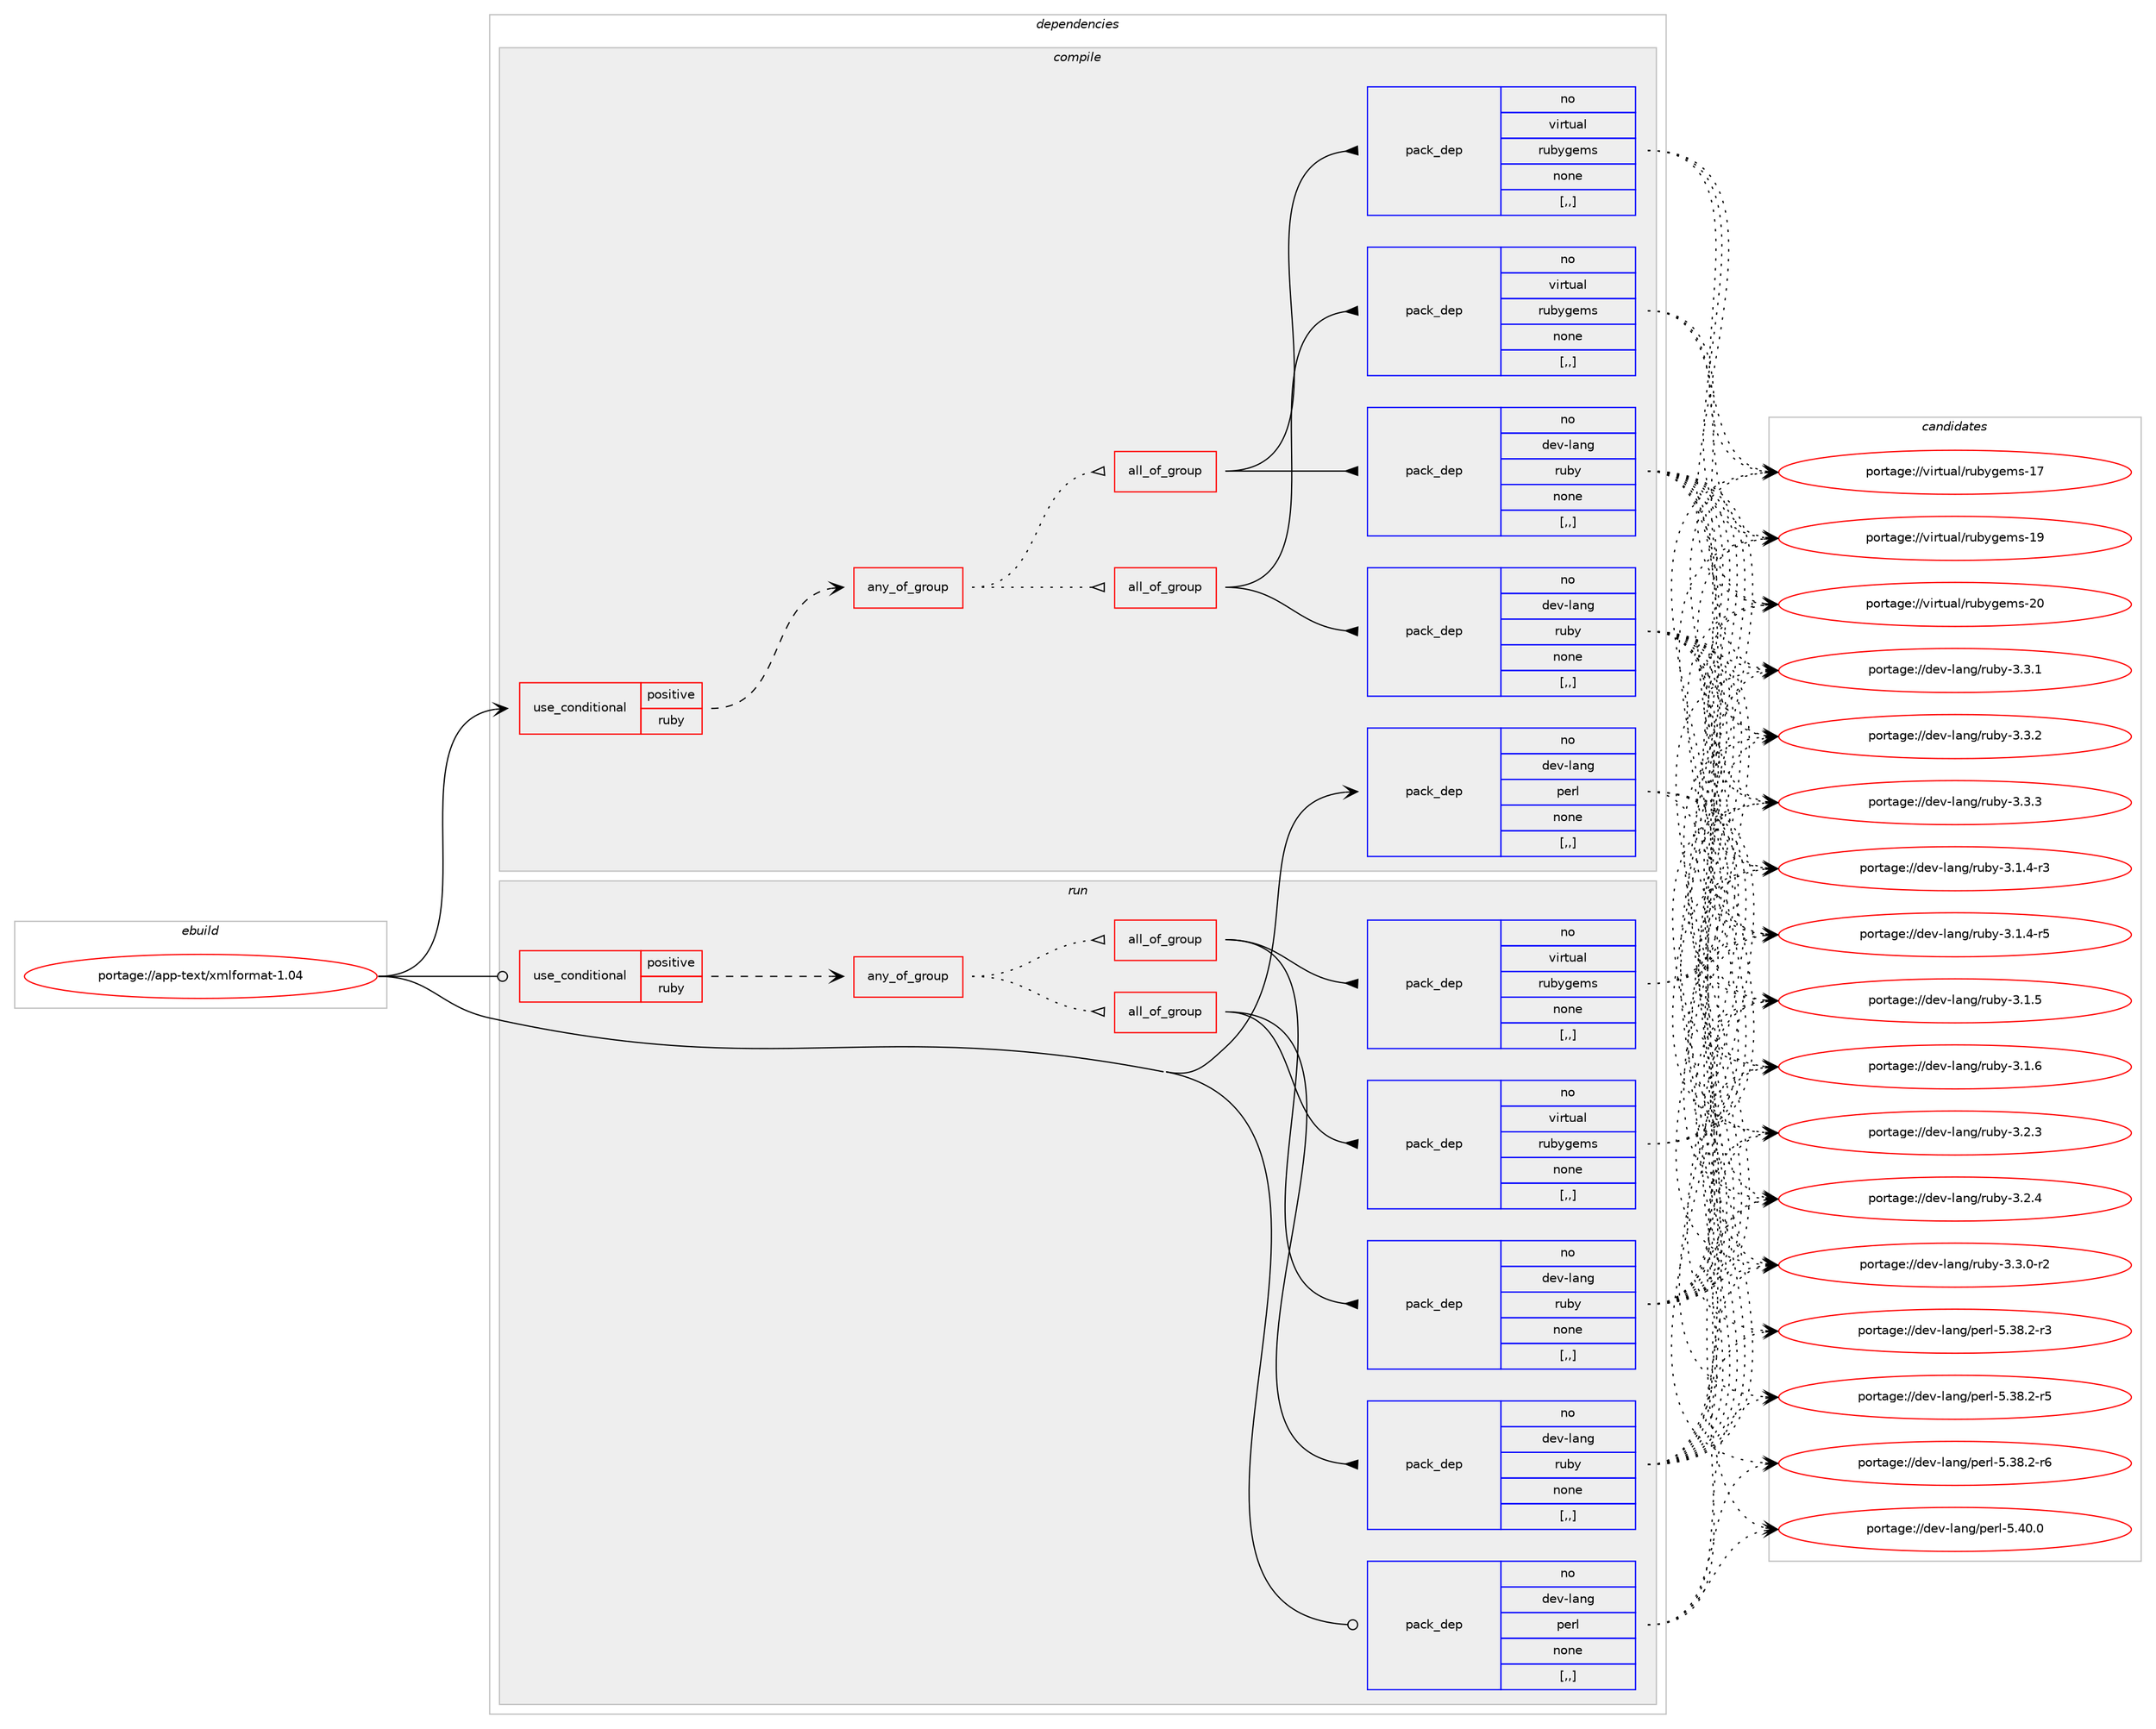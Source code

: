 digraph prolog {

# *************
# Graph options
# *************

newrank=true;
concentrate=true;
compound=true;
graph [rankdir=LR,fontname=Helvetica,fontsize=10,ranksep=1.5];#, ranksep=2.5, nodesep=0.2];
edge  [arrowhead=vee];
node  [fontname=Helvetica,fontsize=10];

# **********
# The ebuild
# **********

subgraph cluster_leftcol {
color=gray;
rank=same;
label=<<i>ebuild</i>>;
id [label="portage://app-text/xmlformat-1.04", color=red, width=4, href="../app-text/xmlformat-1.04.svg"];
}

# ****************
# The dependencies
# ****************

subgraph cluster_midcol {
color=gray;
label=<<i>dependencies</i>>;
subgraph cluster_compile {
fillcolor="#eeeeee";
style=filled;
label=<<i>compile</i>>;
subgraph cond15842 {
dependency58991 [label=<<TABLE BORDER="0" CELLBORDER="1" CELLSPACING="0" CELLPADDING="4"><TR><TD ROWSPAN="3" CELLPADDING="10">use_conditional</TD></TR><TR><TD>positive</TD></TR><TR><TD>ruby</TD></TR></TABLE>>, shape=none, color=red];
subgraph any435 {
dependency58992 [label=<<TABLE BORDER="0" CELLBORDER="1" CELLSPACING="0" CELLPADDING="4"><TR><TD CELLPADDING="10">any_of_group</TD></TR></TABLE>>, shape=none, color=red];subgraph all54 {
dependency58993 [label=<<TABLE BORDER="0" CELLBORDER="1" CELLSPACING="0" CELLPADDING="4"><TR><TD CELLPADDING="10">all_of_group</TD></TR></TABLE>>, shape=none, color=red];subgraph pack42663 {
dependency58994 [label=<<TABLE BORDER="0" CELLBORDER="1" CELLSPACING="0" CELLPADDING="4" WIDTH="220"><TR><TD ROWSPAN="6" CELLPADDING="30">pack_dep</TD></TR><TR><TD WIDTH="110">no</TD></TR><TR><TD>dev-lang</TD></TR><TR><TD>ruby</TD></TR><TR><TD>none</TD></TR><TR><TD>[,,]</TD></TR></TABLE>>, shape=none, color=blue];
}
dependency58993:e -> dependency58994:w [weight=20,style="solid",arrowhead="inv"];
subgraph pack42664 {
dependency58995 [label=<<TABLE BORDER="0" CELLBORDER="1" CELLSPACING="0" CELLPADDING="4" WIDTH="220"><TR><TD ROWSPAN="6" CELLPADDING="30">pack_dep</TD></TR><TR><TD WIDTH="110">no</TD></TR><TR><TD>virtual</TD></TR><TR><TD>rubygems</TD></TR><TR><TD>none</TD></TR><TR><TD>[,,]</TD></TR></TABLE>>, shape=none, color=blue];
}
dependency58993:e -> dependency58995:w [weight=20,style="solid",arrowhead="inv"];
}
dependency58992:e -> dependency58993:w [weight=20,style="dotted",arrowhead="oinv"];
subgraph all55 {
dependency58996 [label=<<TABLE BORDER="0" CELLBORDER="1" CELLSPACING="0" CELLPADDING="4"><TR><TD CELLPADDING="10">all_of_group</TD></TR></TABLE>>, shape=none, color=red];subgraph pack42665 {
dependency58997 [label=<<TABLE BORDER="0" CELLBORDER="1" CELLSPACING="0" CELLPADDING="4" WIDTH="220"><TR><TD ROWSPAN="6" CELLPADDING="30">pack_dep</TD></TR><TR><TD WIDTH="110">no</TD></TR><TR><TD>dev-lang</TD></TR><TR><TD>ruby</TD></TR><TR><TD>none</TD></TR><TR><TD>[,,]</TD></TR></TABLE>>, shape=none, color=blue];
}
dependency58996:e -> dependency58997:w [weight=20,style="solid",arrowhead="inv"];
subgraph pack42666 {
dependency58998 [label=<<TABLE BORDER="0" CELLBORDER="1" CELLSPACING="0" CELLPADDING="4" WIDTH="220"><TR><TD ROWSPAN="6" CELLPADDING="30">pack_dep</TD></TR><TR><TD WIDTH="110">no</TD></TR><TR><TD>virtual</TD></TR><TR><TD>rubygems</TD></TR><TR><TD>none</TD></TR><TR><TD>[,,]</TD></TR></TABLE>>, shape=none, color=blue];
}
dependency58996:e -> dependency58998:w [weight=20,style="solid",arrowhead="inv"];
}
dependency58992:e -> dependency58996:w [weight=20,style="dotted",arrowhead="oinv"];
}
dependency58991:e -> dependency58992:w [weight=20,style="dashed",arrowhead="vee"];
}
id:e -> dependency58991:w [weight=20,style="solid",arrowhead="vee"];
subgraph pack42667 {
dependency58999 [label=<<TABLE BORDER="0" CELLBORDER="1" CELLSPACING="0" CELLPADDING="4" WIDTH="220"><TR><TD ROWSPAN="6" CELLPADDING="30">pack_dep</TD></TR><TR><TD WIDTH="110">no</TD></TR><TR><TD>dev-lang</TD></TR><TR><TD>perl</TD></TR><TR><TD>none</TD></TR><TR><TD>[,,]</TD></TR></TABLE>>, shape=none, color=blue];
}
id:e -> dependency58999:w [weight=20,style="solid",arrowhead="vee"];
}
subgraph cluster_compileandrun {
fillcolor="#eeeeee";
style=filled;
label=<<i>compile and run</i>>;
}
subgraph cluster_run {
fillcolor="#eeeeee";
style=filled;
label=<<i>run</i>>;
subgraph cond15843 {
dependency59000 [label=<<TABLE BORDER="0" CELLBORDER="1" CELLSPACING="0" CELLPADDING="4"><TR><TD ROWSPAN="3" CELLPADDING="10">use_conditional</TD></TR><TR><TD>positive</TD></TR><TR><TD>ruby</TD></TR></TABLE>>, shape=none, color=red];
subgraph any436 {
dependency59001 [label=<<TABLE BORDER="0" CELLBORDER="1" CELLSPACING="0" CELLPADDING="4"><TR><TD CELLPADDING="10">any_of_group</TD></TR></TABLE>>, shape=none, color=red];subgraph all56 {
dependency59002 [label=<<TABLE BORDER="0" CELLBORDER="1" CELLSPACING="0" CELLPADDING="4"><TR><TD CELLPADDING="10">all_of_group</TD></TR></TABLE>>, shape=none, color=red];subgraph pack42668 {
dependency59003 [label=<<TABLE BORDER="0" CELLBORDER="1" CELLSPACING="0" CELLPADDING="4" WIDTH="220"><TR><TD ROWSPAN="6" CELLPADDING="30">pack_dep</TD></TR><TR><TD WIDTH="110">no</TD></TR><TR><TD>dev-lang</TD></TR><TR><TD>ruby</TD></TR><TR><TD>none</TD></TR><TR><TD>[,,]</TD></TR></TABLE>>, shape=none, color=blue];
}
dependency59002:e -> dependency59003:w [weight=20,style="solid",arrowhead="inv"];
subgraph pack42669 {
dependency59004 [label=<<TABLE BORDER="0" CELLBORDER="1" CELLSPACING="0" CELLPADDING="4" WIDTH="220"><TR><TD ROWSPAN="6" CELLPADDING="30">pack_dep</TD></TR><TR><TD WIDTH="110">no</TD></TR><TR><TD>virtual</TD></TR><TR><TD>rubygems</TD></TR><TR><TD>none</TD></TR><TR><TD>[,,]</TD></TR></TABLE>>, shape=none, color=blue];
}
dependency59002:e -> dependency59004:w [weight=20,style="solid",arrowhead="inv"];
}
dependency59001:e -> dependency59002:w [weight=20,style="dotted",arrowhead="oinv"];
subgraph all57 {
dependency59005 [label=<<TABLE BORDER="0" CELLBORDER="1" CELLSPACING="0" CELLPADDING="4"><TR><TD CELLPADDING="10">all_of_group</TD></TR></TABLE>>, shape=none, color=red];subgraph pack42670 {
dependency59006 [label=<<TABLE BORDER="0" CELLBORDER="1" CELLSPACING="0" CELLPADDING="4" WIDTH="220"><TR><TD ROWSPAN="6" CELLPADDING="30">pack_dep</TD></TR><TR><TD WIDTH="110">no</TD></TR><TR><TD>dev-lang</TD></TR><TR><TD>ruby</TD></TR><TR><TD>none</TD></TR><TR><TD>[,,]</TD></TR></TABLE>>, shape=none, color=blue];
}
dependency59005:e -> dependency59006:w [weight=20,style="solid",arrowhead="inv"];
subgraph pack42671 {
dependency59007 [label=<<TABLE BORDER="0" CELLBORDER="1" CELLSPACING="0" CELLPADDING="4" WIDTH="220"><TR><TD ROWSPAN="6" CELLPADDING="30">pack_dep</TD></TR><TR><TD WIDTH="110">no</TD></TR><TR><TD>virtual</TD></TR><TR><TD>rubygems</TD></TR><TR><TD>none</TD></TR><TR><TD>[,,]</TD></TR></TABLE>>, shape=none, color=blue];
}
dependency59005:e -> dependency59007:w [weight=20,style="solid",arrowhead="inv"];
}
dependency59001:e -> dependency59005:w [weight=20,style="dotted",arrowhead="oinv"];
}
dependency59000:e -> dependency59001:w [weight=20,style="dashed",arrowhead="vee"];
}
id:e -> dependency59000:w [weight=20,style="solid",arrowhead="odot"];
subgraph pack42672 {
dependency59008 [label=<<TABLE BORDER="0" CELLBORDER="1" CELLSPACING="0" CELLPADDING="4" WIDTH="220"><TR><TD ROWSPAN="6" CELLPADDING="30">pack_dep</TD></TR><TR><TD WIDTH="110">no</TD></TR><TR><TD>dev-lang</TD></TR><TR><TD>perl</TD></TR><TR><TD>none</TD></TR><TR><TD>[,,]</TD></TR></TABLE>>, shape=none, color=blue];
}
id:e -> dependency59008:w [weight=20,style="solid",arrowhead="odot"];
}
}

# **************
# The candidates
# **************

subgraph cluster_choices {
rank=same;
color=gray;
label=<<i>candidates</i>>;

subgraph choice42663 {
color=black;
nodesep=1;
choice100101118451089711010347114117981214551464946524511451 [label="portage://dev-lang/ruby-3.1.4-r3", color=red, width=4,href="../dev-lang/ruby-3.1.4-r3.svg"];
choice100101118451089711010347114117981214551464946524511453 [label="portage://dev-lang/ruby-3.1.4-r5", color=red, width=4,href="../dev-lang/ruby-3.1.4-r5.svg"];
choice10010111845108971101034711411798121455146494653 [label="portage://dev-lang/ruby-3.1.5", color=red, width=4,href="../dev-lang/ruby-3.1.5.svg"];
choice10010111845108971101034711411798121455146494654 [label="portage://dev-lang/ruby-3.1.6", color=red, width=4,href="../dev-lang/ruby-3.1.6.svg"];
choice10010111845108971101034711411798121455146504651 [label="portage://dev-lang/ruby-3.2.3", color=red, width=4,href="../dev-lang/ruby-3.2.3.svg"];
choice10010111845108971101034711411798121455146504652 [label="portage://dev-lang/ruby-3.2.4", color=red, width=4,href="../dev-lang/ruby-3.2.4.svg"];
choice100101118451089711010347114117981214551465146484511450 [label="portage://dev-lang/ruby-3.3.0-r2", color=red, width=4,href="../dev-lang/ruby-3.3.0-r2.svg"];
choice10010111845108971101034711411798121455146514649 [label="portage://dev-lang/ruby-3.3.1", color=red, width=4,href="../dev-lang/ruby-3.3.1.svg"];
choice10010111845108971101034711411798121455146514650 [label="portage://dev-lang/ruby-3.3.2", color=red, width=4,href="../dev-lang/ruby-3.3.2.svg"];
choice10010111845108971101034711411798121455146514651 [label="portage://dev-lang/ruby-3.3.3", color=red, width=4,href="../dev-lang/ruby-3.3.3.svg"];
dependency58994:e -> choice100101118451089711010347114117981214551464946524511451:w [style=dotted,weight="100"];
dependency58994:e -> choice100101118451089711010347114117981214551464946524511453:w [style=dotted,weight="100"];
dependency58994:e -> choice10010111845108971101034711411798121455146494653:w [style=dotted,weight="100"];
dependency58994:e -> choice10010111845108971101034711411798121455146494654:w [style=dotted,weight="100"];
dependency58994:e -> choice10010111845108971101034711411798121455146504651:w [style=dotted,weight="100"];
dependency58994:e -> choice10010111845108971101034711411798121455146504652:w [style=dotted,weight="100"];
dependency58994:e -> choice100101118451089711010347114117981214551465146484511450:w [style=dotted,weight="100"];
dependency58994:e -> choice10010111845108971101034711411798121455146514649:w [style=dotted,weight="100"];
dependency58994:e -> choice10010111845108971101034711411798121455146514650:w [style=dotted,weight="100"];
dependency58994:e -> choice10010111845108971101034711411798121455146514651:w [style=dotted,weight="100"];
}
subgraph choice42664 {
color=black;
nodesep=1;
choice118105114116117971084711411798121103101109115454955 [label="portage://virtual/rubygems-17", color=red, width=4,href="../virtual/rubygems-17.svg"];
choice118105114116117971084711411798121103101109115454957 [label="portage://virtual/rubygems-19", color=red, width=4,href="../virtual/rubygems-19.svg"];
choice118105114116117971084711411798121103101109115455048 [label="portage://virtual/rubygems-20", color=red, width=4,href="../virtual/rubygems-20.svg"];
dependency58995:e -> choice118105114116117971084711411798121103101109115454955:w [style=dotted,weight="100"];
dependency58995:e -> choice118105114116117971084711411798121103101109115454957:w [style=dotted,weight="100"];
dependency58995:e -> choice118105114116117971084711411798121103101109115455048:w [style=dotted,weight="100"];
}
subgraph choice42665 {
color=black;
nodesep=1;
choice100101118451089711010347114117981214551464946524511451 [label="portage://dev-lang/ruby-3.1.4-r3", color=red, width=4,href="../dev-lang/ruby-3.1.4-r3.svg"];
choice100101118451089711010347114117981214551464946524511453 [label="portage://dev-lang/ruby-3.1.4-r5", color=red, width=4,href="../dev-lang/ruby-3.1.4-r5.svg"];
choice10010111845108971101034711411798121455146494653 [label="portage://dev-lang/ruby-3.1.5", color=red, width=4,href="../dev-lang/ruby-3.1.5.svg"];
choice10010111845108971101034711411798121455146494654 [label="portage://dev-lang/ruby-3.1.6", color=red, width=4,href="../dev-lang/ruby-3.1.6.svg"];
choice10010111845108971101034711411798121455146504651 [label="portage://dev-lang/ruby-3.2.3", color=red, width=4,href="../dev-lang/ruby-3.2.3.svg"];
choice10010111845108971101034711411798121455146504652 [label="portage://dev-lang/ruby-3.2.4", color=red, width=4,href="../dev-lang/ruby-3.2.4.svg"];
choice100101118451089711010347114117981214551465146484511450 [label="portage://dev-lang/ruby-3.3.0-r2", color=red, width=4,href="../dev-lang/ruby-3.3.0-r2.svg"];
choice10010111845108971101034711411798121455146514649 [label="portage://dev-lang/ruby-3.3.1", color=red, width=4,href="../dev-lang/ruby-3.3.1.svg"];
choice10010111845108971101034711411798121455146514650 [label="portage://dev-lang/ruby-3.3.2", color=red, width=4,href="../dev-lang/ruby-3.3.2.svg"];
choice10010111845108971101034711411798121455146514651 [label="portage://dev-lang/ruby-3.3.3", color=red, width=4,href="../dev-lang/ruby-3.3.3.svg"];
dependency58997:e -> choice100101118451089711010347114117981214551464946524511451:w [style=dotted,weight="100"];
dependency58997:e -> choice100101118451089711010347114117981214551464946524511453:w [style=dotted,weight="100"];
dependency58997:e -> choice10010111845108971101034711411798121455146494653:w [style=dotted,weight="100"];
dependency58997:e -> choice10010111845108971101034711411798121455146494654:w [style=dotted,weight="100"];
dependency58997:e -> choice10010111845108971101034711411798121455146504651:w [style=dotted,weight="100"];
dependency58997:e -> choice10010111845108971101034711411798121455146504652:w [style=dotted,weight="100"];
dependency58997:e -> choice100101118451089711010347114117981214551465146484511450:w [style=dotted,weight="100"];
dependency58997:e -> choice10010111845108971101034711411798121455146514649:w [style=dotted,weight="100"];
dependency58997:e -> choice10010111845108971101034711411798121455146514650:w [style=dotted,weight="100"];
dependency58997:e -> choice10010111845108971101034711411798121455146514651:w [style=dotted,weight="100"];
}
subgraph choice42666 {
color=black;
nodesep=1;
choice118105114116117971084711411798121103101109115454955 [label="portage://virtual/rubygems-17", color=red, width=4,href="../virtual/rubygems-17.svg"];
choice118105114116117971084711411798121103101109115454957 [label="portage://virtual/rubygems-19", color=red, width=4,href="../virtual/rubygems-19.svg"];
choice118105114116117971084711411798121103101109115455048 [label="portage://virtual/rubygems-20", color=red, width=4,href="../virtual/rubygems-20.svg"];
dependency58998:e -> choice118105114116117971084711411798121103101109115454955:w [style=dotted,weight="100"];
dependency58998:e -> choice118105114116117971084711411798121103101109115454957:w [style=dotted,weight="100"];
dependency58998:e -> choice118105114116117971084711411798121103101109115455048:w [style=dotted,weight="100"];
}
subgraph choice42667 {
color=black;
nodesep=1;
choice100101118451089711010347112101114108455346515646504511451 [label="portage://dev-lang/perl-5.38.2-r3", color=red, width=4,href="../dev-lang/perl-5.38.2-r3.svg"];
choice100101118451089711010347112101114108455346515646504511453 [label="portage://dev-lang/perl-5.38.2-r5", color=red, width=4,href="../dev-lang/perl-5.38.2-r5.svg"];
choice100101118451089711010347112101114108455346515646504511454 [label="portage://dev-lang/perl-5.38.2-r6", color=red, width=4,href="../dev-lang/perl-5.38.2-r6.svg"];
choice10010111845108971101034711210111410845534652484648 [label="portage://dev-lang/perl-5.40.0", color=red, width=4,href="../dev-lang/perl-5.40.0.svg"];
dependency58999:e -> choice100101118451089711010347112101114108455346515646504511451:w [style=dotted,weight="100"];
dependency58999:e -> choice100101118451089711010347112101114108455346515646504511453:w [style=dotted,weight="100"];
dependency58999:e -> choice100101118451089711010347112101114108455346515646504511454:w [style=dotted,weight="100"];
dependency58999:e -> choice10010111845108971101034711210111410845534652484648:w [style=dotted,weight="100"];
}
subgraph choice42668 {
color=black;
nodesep=1;
choice100101118451089711010347114117981214551464946524511451 [label="portage://dev-lang/ruby-3.1.4-r3", color=red, width=4,href="../dev-lang/ruby-3.1.4-r3.svg"];
choice100101118451089711010347114117981214551464946524511453 [label="portage://dev-lang/ruby-3.1.4-r5", color=red, width=4,href="../dev-lang/ruby-3.1.4-r5.svg"];
choice10010111845108971101034711411798121455146494653 [label="portage://dev-lang/ruby-3.1.5", color=red, width=4,href="../dev-lang/ruby-3.1.5.svg"];
choice10010111845108971101034711411798121455146494654 [label="portage://dev-lang/ruby-3.1.6", color=red, width=4,href="../dev-lang/ruby-3.1.6.svg"];
choice10010111845108971101034711411798121455146504651 [label="portage://dev-lang/ruby-3.2.3", color=red, width=4,href="../dev-lang/ruby-3.2.3.svg"];
choice10010111845108971101034711411798121455146504652 [label="portage://dev-lang/ruby-3.2.4", color=red, width=4,href="../dev-lang/ruby-3.2.4.svg"];
choice100101118451089711010347114117981214551465146484511450 [label="portage://dev-lang/ruby-3.3.0-r2", color=red, width=4,href="../dev-lang/ruby-3.3.0-r2.svg"];
choice10010111845108971101034711411798121455146514649 [label="portage://dev-lang/ruby-3.3.1", color=red, width=4,href="../dev-lang/ruby-3.3.1.svg"];
choice10010111845108971101034711411798121455146514650 [label="portage://dev-lang/ruby-3.3.2", color=red, width=4,href="../dev-lang/ruby-3.3.2.svg"];
choice10010111845108971101034711411798121455146514651 [label="portage://dev-lang/ruby-3.3.3", color=red, width=4,href="../dev-lang/ruby-3.3.3.svg"];
dependency59003:e -> choice100101118451089711010347114117981214551464946524511451:w [style=dotted,weight="100"];
dependency59003:e -> choice100101118451089711010347114117981214551464946524511453:w [style=dotted,weight="100"];
dependency59003:e -> choice10010111845108971101034711411798121455146494653:w [style=dotted,weight="100"];
dependency59003:e -> choice10010111845108971101034711411798121455146494654:w [style=dotted,weight="100"];
dependency59003:e -> choice10010111845108971101034711411798121455146504651:w [style=dotted,weight="100"];
dependency59003:e -> choice10010111845108971101034711411798121455146504652:w [style=dotted,weight="100"];
dependency59003:e -> choice100101118451089711010347114117981214551465146484511450:w [style=dotted,weight="100"];
dependency59003:e -> choice10010111845108971101034711411798121455146514649:w [style=dotted,weight="100"];
dependency59003:e -> choice10010111845108971101034711411798121455146514650:w [style=dotted,weight="100"];
dependency59003:e -> choice10010111845108971101034711411798121455146514651:w [style=dotted,weight="100"];
}
subgraph choice42669 {
color=black;
nodesep=1;
choice118105114116117971084711411798121103101109115454955 [label="portage://virtual/rubygems-17", color=red, width=4,href="../virtual/rubygems-17.svg"];
choice118105114116117971084711411798121103101109115454957 [label="portage://virtual/rubygems-19", color=red, width=4,href="../virtual/rubygems-19.svg"];
choice118105114116117971084711411798121103101109115455048 [label="portage://virtual/rubygems-20", color=red, width=4,href="../virtual/rubygems-20.svg"];
dependency59004:e -> choice118105114116117971084711411798121103101109115454955:w [style=dotted,weight="100"];
dependency59004:e -> choice118105114116117971084711411798121103101109115454957:w [style=dotted,weight="100"];
dependency59004:e -> choice118105114116117971084711411798121103101109115455048:w [style=dotted,weight="100"];
}
subgraph choice42670 {
color=black;
nodesep=1;
choice100101118451089711010347114117981214551464946524511451 [label="portage://dev-lang/ruby-3.1.4-r3", color=red, width=4,href="../dev-lang/ruby-3.1.4-r3.svg"];
choice100101118451089711010347114117981214551464946524511453 [label="portage://dev-lang/ruby-3.1.4-r5", color=red, width=4,href="../dev-lang/ruby-3.1.4-r5.svg"];
choice10010111845108971101034711411798121455146494653 [label="portage://dev-lang/ruby-3.1.5", color=red, width=4,href="../dev-lang/ruby-3.1.5.svg"];
choice10010111845108971101034711411798121455146494654 [label="portage://dev-lang/ruby-3.1.6", color=red, width=4,href="../dev-lang/ruby-3.1.6.svg"];
choice10010111845108971101034711411798121455146504651 [label="portage://dev-lang/ruby-3.2.3", color=red, width=4,href="../dev-lang/ruby-3.2.3.svg"];
choice10010111845108971101034711411798121455146504652 [label="portage://dev-lang/ruby-3.2.4", color=red, width=4,href="../dev-lang/ruby-3.2.4.svg"];
choice100101118451089711010347114117981214551465146484511450 [label="portage://dev-lang/ruby-3.3.0-r2", color=red, width=4,href="../dev-lang/ruby-3.3.0-r2.svg"];
choice10010111845108971101034711411798121455146514649 [label="portage://dev-lang/ruby-3.3.1", color=red, width=4,href="../dev-lang/ruby-3.3.1.svg"];
choice10010111845108971101034711411798121455146514650 [label="portage://dev-lang/ruby-3.3.2", color=red, width=4,href="../dev-lang/ruby-3.3.2.svg"];
choice10010111845108971101034711411798121455146514651 [label="portage://dev-lang/ruby-3.3.3", color=red, width=4,href="../dev-lang/ruby-3.3.3.svg"];
dependency59006:e -> choice100101118451089711010347114117981214551464946524511451:w [style=dotted,weight="100"];
dependency59006:e -> choice100101118451089711010347114117981214551464946524511453:w [style=dotted,weight="100"];
dependency59006:e -> choice10010111845108971101034711411798121455146494653:w [style=dotted,weight="100"];
dependency59006:e -> choice10010111845108971101034711411798121455146494654:w [style=dotted,weight="100"];
dependency59006:e -> choice10010111845108971101034711411798121455146504651:w [style=dotted,weight="100"];
dependency59006:e -> choice10010111845108971101034711411798121455146504652:w [style=dotted,weight="100"];
dependency59006:e -> choice100101118451089711010347114117981214551465146484511450:w [style=dotted,weight="100"];
dependency59006:e -> choice10010111845108971101034711411798121455146514649:w [style=dotted,weight="100"];
dependency59006:e -> choice10010111845108971101034711411798121455146514650:w [style=dotted,weight="100"];
dependency59006:e -> choice10010111845108971101034711411798121455146514651:w [style=dotted,weight="100"];
}
subgraph choice42671 {
color=black;
nodesep=1;
choice118105114116117971084711411798121103101109115454955 [label="portage://virtual/rubygems-17", color=red, width=4,href="../virtual/rubygems-17.svg"];
choice118105114116117971084711411798121103101109115454957 [label="portage://virtual/rubygems-19", color=red, width=4,href="../virtual/rubygems-19.svg"];
choice118105114116117971084711411798121103101109115455048 [label="portage://virtual/rubygems-20", color=red, width=4,href="../virtual/rubygems-20.svg"];
dependency59007:e -> choice118105114116117971084711411798121103101109115454955:w [style=dotted,weight="100"];
dependency59007:e -> choice118105114116117971084711411798121103101109115454957:w [style=dotted,weight="100"];
dependency59007:e -> choice118105114116117971084711411798121103101109115455048:w [style=dotted,weight="100"];
}
subgraph choice42672 {
color=black;
nodesep=1;
choice100101118451089711010347112101114108455346515646504511451 [label="portage://dev-lang/perl-5.38.2-r3", color=red, width=4,href="../dev-lang/perl-5.38.2-r3.svg"];
choice100101118451089711010347112101114108455346515646504511453 [label="portage://dev-lang/perl-5.38.2-r5", color=red, width=4,href="../dev-lang/perl-5.38.2-r5.svg"];
choice100101118451089711010347112101114108455346515646504511454 [label="portage://dev-lang/perl-5.38.2-r6", color=red, width=4,href="../dev-lang/perl-5.38.2-r6.svg"];
choice10010111845108971101034711210111410845534652484648 [label="portage://dev-lang/perl-5.40.0", color=red, width=4,href="../dev-lang/perl-5.40.0.svg"];
dependency59008:e -> choice100101118451089711010347112101114108455346515646504511451:w [style=dotted,weight="100"];
dependency59008:e -> choice100101118451089711010347112101114108455346515646504511453:w [style=dotted,weight="100"];
dependency59008:e -> choice100101118451089711010347112101114108455346515646504511454:w [style=dotted,weight="100"];
dependency59008:e -> choice10010111845108971101034711210111410845534652484648:w [style=dotted,weight="100"];
}
}

}
